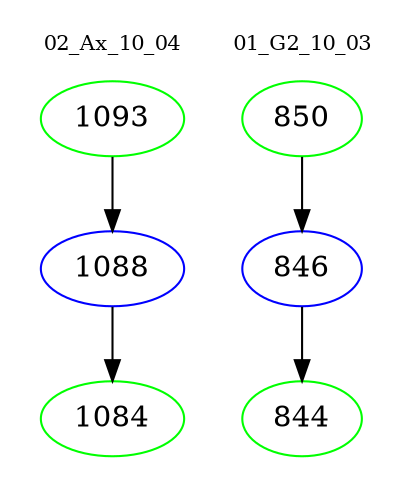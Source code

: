 digraph{
subgraph cluster_0 {
color = white
label = "02_Ax_10_04";
fontsize=10;
T0_1093 [label="1093", color="green"]
T0_1093 -> T0_1088 [color="black"]
T0_1088 [label="1088", color="blue"]
T0_1088 -> T0_1084 [color="black"]
T0_1084 [label="1084", color="green"]
}
subgraph cluster_1 {
color = white
label = "01_G2_10_03";
fontsize=10;
T1_850 [label="850", color="green"]
T1_850 -> T1_846 [color="black"]
T1_846 [label="846", color="blue"]
T1_846 -> T1_844 [color="black"]
T1_844 [label="844", color="green"]
}
}
